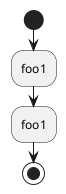 @startuml
start
-foo1
-foo1
'floating note left: 这是一个注释
':foo2;
'note right
'这个注释是
'//多行的//, 同样可以
'包含 <b>HTML</b> 文本.
'====
'* 调用函数 ""foo()"" 是被禁止的。
'end note
stop
@enduml
